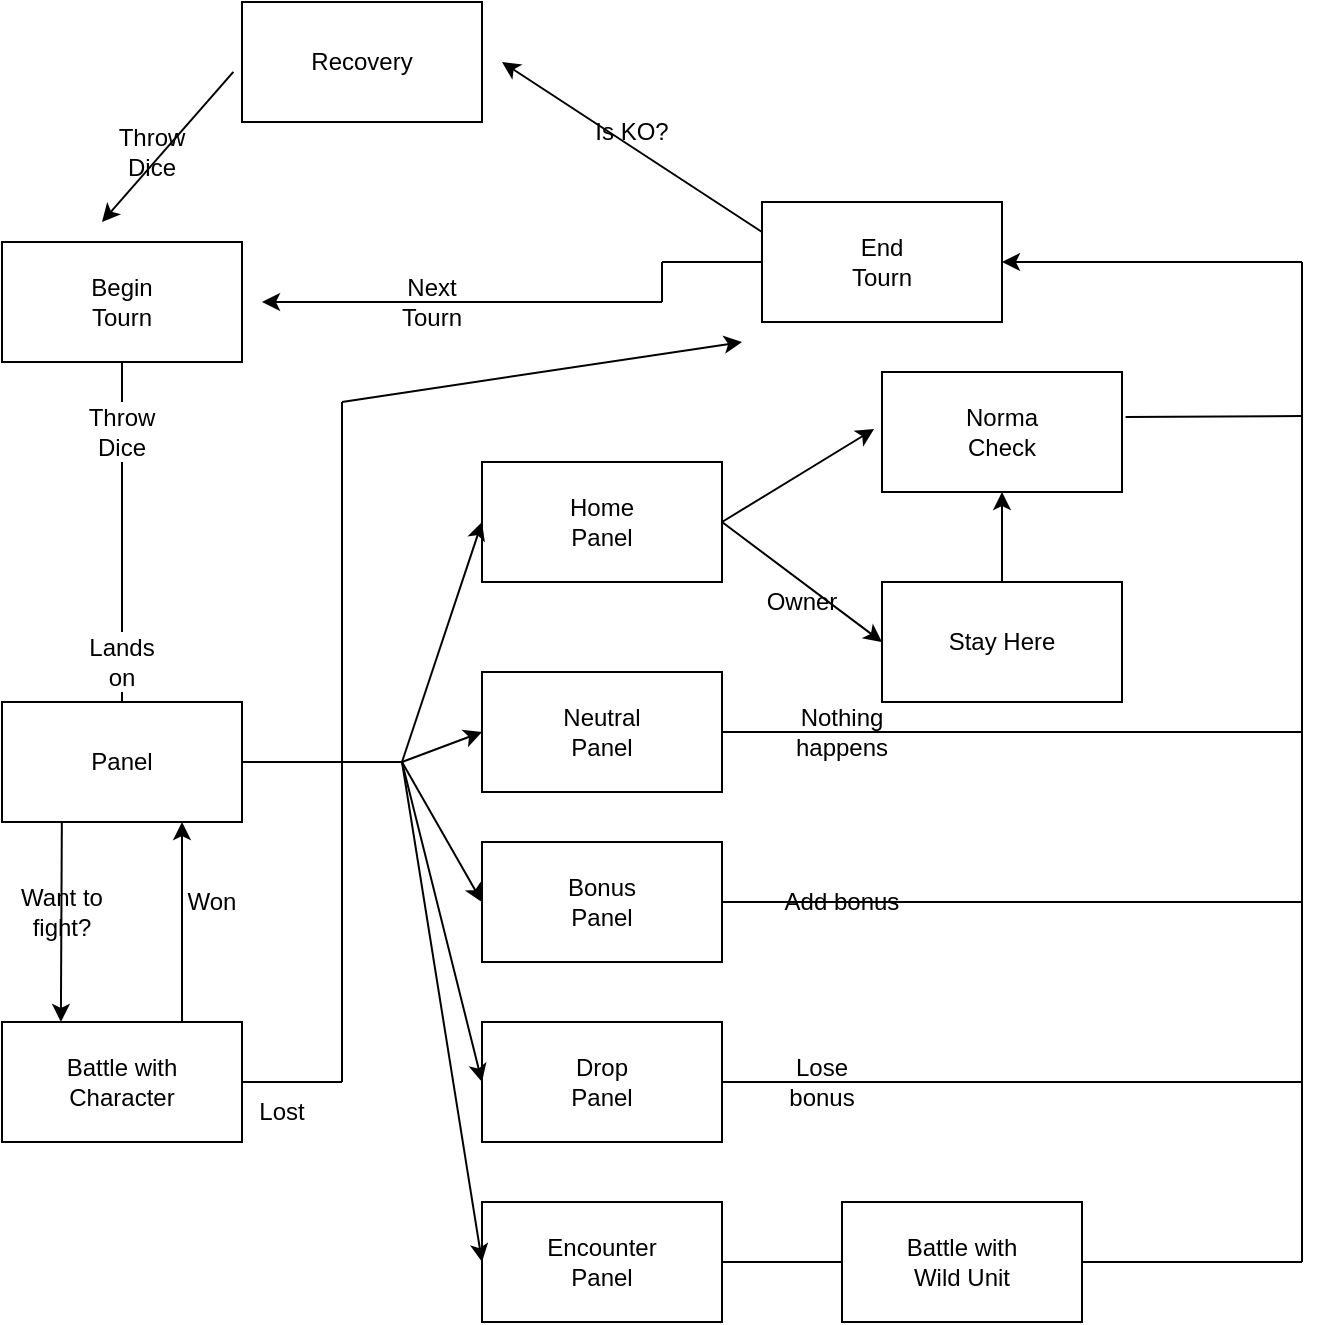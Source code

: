 <mxfile version="22.1.1" type="onedrive">
  <diagram name="Page-1" id="xDqZ-CJqX9V-QIO6dbCH">
    <mxGraphModel grid="1" page="1" gridSize="10" guides="1" tooltips="1" connect="1" arrows="1" fold="1" pageScale="1" pageWidth="850" pageHeight="1100" math="0" shadow="0">
      <root>
        <mxCell id="0" />
        <mxCell id="1" parent="0" />
        <mxCell id="--bFUMcZt9wVU4Zz0Bu6-1" value="" style="rounded=0;whiteSpace=wrap;html=1;" vertex="1" parent="1">
          <mxGeometry x="230" y="100" width="120" height="60" as="geometry" />
        </mxCell>
        <mxCell id="--bFUMcZt9wVU4Zz0Bu6-2" value="Recovery" style="text;strokeColor=none;align=center;fillColor=none;html=1;verticalAlign=middle;whiteSpace=wrap;rounded=0;" vertex="1" parent="1">
          <mxGeometry x="260" y="115" width="60" height="30" as="geometry" />
        </mxCell>
        <mxCell id="--bFUMcZt9wVU4Zz0Bu6-3" value="" style="rounded=0;whiteSpace=wrap;html=1;" vertex="1" parent="1">
          <mxGeometry x="110" y="220" width="120" height="60" as="geometry" />
        </mxCell>
        <mxCell id="--bFUMcZt9wVU4Zz0Bu6-6" value="" style="endArrow=classic;html=1;rounded=0;exitX=-0.036;exitY=0.583;exitDx=0;exitDy=0;exitPerimeter=0;" edge="1" parent="1" source="--bFUMcZt9wVU4Zz0Bu6-1">
          <mxGeometry width="50" height="50" relative="1" as="geometry">
            <mxPoint x="220" y="330" as="sourcePoint" />
            <mxPoint x="160" y="210" as="targetPoint" />
          </mxGeometry>
        </mxCell>
        <mxCell id="--bFUMcZt9wVU4Zz0Bu6-7" value="Throw Dice" style="text;strokeColor=none;align=center;fillColor=none;html=1;verticalAlign=middle;whiteSpace=wrap;rounded=0;" vertex="1" parent="1">
          <mxGeometry x="155" y="160" width="60" height="30" as="geometry" />
        </mxCell>
        <mxCell id="--bFUMcZt9wVU4Zz0Bu6-8" value="" style="rounded=0;whiteSpace=wrap;html=1;" vertex="1" parent="1">
          <mxGeometry x="350" y="435" width="120" height="60" as="geometry" />
        </mxCell>
        <mxCell id="--bFUMcZt9wVU4Zz0Bu6-10" value="Neutral Panel" style="text;strokeColor=none;align=center;fillColor=none;html=1;verticalAlign=middle;whiteSpace=wrap;rounded=0;" vertex="1" parent="1">
          <mxGeometry x="380" y="450" width="60" height="30" as="geometry" />
        </mxCell>
        <mxCell id="--bFUMcZt9wVU4Zz0Bu6-11" value="" style="rounded=0;whiteSpace=wrap;html=1;" vertex="1" parent="1">
          <mxGeometry x="350" y="330" width="120" height="60" as="geometry" />
        </mxCell>
        <mxCell id="--bFUMcZt9wVU4Zz0Bu6-12" value="Home Panel&lt;br&gt;" style="text;strokeColor=none;align=center;fillColor=none;html=1;verticalAlign=middle;whiteSpace=wrap;rounded=0;" vertex="1" parent="1">
          <mxGeometry x="380" y="345" width="60" height="30" as="geometry" />
        </mxCell>
        <mxCell id="--bFUMcZt9wVU4Zz0Bu6-13" value="Begin&lt;br&gt;Tourn" style="text;strokeColor=none;align=center;fillColor=none;html=1;verticalAlign=middle;whiteSpace=wrap;rounded=0;" vertex="1" parent="1">
          <mxGeometry x="140" y="235" width="60" height="30" as="geometry" />
        </mxCell>
        <mxCell id="--bFUMcZt9wVU4Zz0Bu6-14" value="" style="rounded=0;whiteSpace=wrap;html=1;" vertex="1" parent="1">
          <mxGeometry x="350" y="520" width="120" height="60" as="geometry" />
        </mxCell>
        <mxCell id="--bFUMcZt9wVU4Zz0Bu6-15" value="" style="rounded=0;whiteSpace=wrap;html=1;" vertex="1" parent="1">
          <mxGeometry x="350" y="610" width="120" height="60" as="geometry" />
        </mxCell>
        <mxCell id="--bFUMcZt9wVU4Zz0Bu6-16" value="" style="rounded=0;whiteSpace=wrap;html=1;" vertex="1" parent="1">
          <mxGeometry x="350" y="700" width="120" height="60" as="geometry" />
        </mxCell>
        <mxCell id="--bFUMcZt9wVU4Zz0Bu6-17" value="Bonus&lt;br&gt;Panel" style="text;strokeColor=none;align=center;fillColor=none;html=1;verticalAlign=middle;whiteSpace=wrap;rounded=0;" vertex="1" parent="1">
          <mxGeometry x="380" y="535" width="60" height="30" as="geometry" />
        </mxCell>
        <mxCell id="--bFUMcZt9wVU4Zz0Bu6-18" value="Drop&lt;br&gt;Panel" style="text;strokeColor=none;align=center;fillColor=none;html=1;verticalAlign=middle;whiteSpace=wrap;rounded=0;" vertex="1" parent="1">
          <mxGeometry x="380" y="625" width="60" height="30" as="geometry" />
        </mxCell>
        <mxCell id="--bFUMcZt9wVU4Zz0Bu6-19" value="Encounter&lt;br&gt;Panel" style="text;strokeColor=none;align=center;fillColor=none;html=1;verticalAlign=middle;whiteSpace=wrap;rounded=0;" vertex="1" parent="1">
          <mxGeometry x="380" y="715" width="60" height="30" as="geometry" />
        </mxCell>
        <mxCell id="--bFUMcZt9wVU4Zz0Bu6-20" value="" style="endArrow=none;html=1;rounded=0;entryX=0.5;entryY=1;entryDx=0;entryDy=0;" edge="1" parent="1" source="--bFUMcZt9wVU4Zz0Bu6-27" target="--bFUMcZt9wVU4Zz0Bu6-3">
          <mxGeometry width="50" height="50" relative="1" as="geometry">
            <mxPoint x="170" y="730" as="sourcePoint" />
            <mxPoint x="290" y="420" as="targetPoint" />
          </mxGeometry>
        </mxCell>
        <mxCell id="--bFUMcZt9wVU4Zz0Bu6-29" value="" style="endArrow=none;html=1;rounded=0;entryX=0.5;entryY=1;entryDx=0;entryDy=0;" edge="1" parent="1" source="--bFUMcZt9wVU4Zz0Bu6-48" target="--bFUMcZt9wVU4Zz0Bu6-27">
          <mxGeometry width="50" height="50" relative="1" as="geometry">
            <mxPoint x="170" y="450" as="sourcePoint" />
            <mxPoint x="170" y="280" as="targetPoint" />
          </mxGeometry>
        </mxCell>
        <mxCell id="--bFUMcZt9wVU4Zz0Bu6-27" value="Throw Dice" style="text;strokeColor=none;align=center;fillColor=none;html=1;verticalAlign=middle;whiteSpace=wrap;rounded=0;" vertex="1" parent="1">
          <mxGeometry x="140" y="300" width="60" height="30" as="geometry" />
        </mxCell>
        <mxCell id="--bFUMcZt9wVU4Zz0Bu6-39" value="" style="rounded=0;whiteSpace=wrap;html=1;" vertex="1" parent="1">
          <mxGeometry x="490" y="200" width="120" height="60" as="geometry" />
        </mxCell>
        <mxCell id="--bFUMcZt9wVU4Zz0Bu6-40" value="End&lt;br&gt;Tourn" style="text;strokeColor=none;align=center;fillColor=none;html=1;verticalAlign=middle;whiteSpace=wrap;rounded=0;" vertex="1" parent="1">
          <mxGeometry x="520" y="215" width="60" height="30" as="geometry" />
        </mxCell>
        <mxCell id="--bFUMcZt9wVU4Zz0Bu6-42" value="" style="endArrow=classic;html=1;rounded=0;" edge="1" parent="1">
          <mxGeometry width="50" height="50" relative="1" as="geometry">
            <mxPoint x="440" y="250" as="sourcePoint" />
            <mxPoint x="240" y="250" as="targetPoint" />
          </mxGeometry>
        </mxCell>
        <mxCell id="--bFUMcZt9wVU4Zz0Bu6-52" value="Next&lt;br&gt;Tourn" style="text;strokeColor=none;align=center;fillColor=none;html=1;verticalAlign=middle;whiteSpace=wrap;rounded=0;" vertex="1" parent="1">
          <mxGeometry x="295" y="235" width="60" height="30" as="geometry" />
        </mxCell>
        <mxCell id="--bFUMcZt9wVU4Zz0Bu6-55" value="" style="endArrow=none;html=1;rounded=0;entryX=0;entryY=0.5;entryDx=0;entryDy=0;" edge="1" parent="1" target="--bFUMcZt9wVU4Zz0Bu6-39">
          <mxGeometry width="50" height="50" relative="1" as="geometry">
            <mxPoint x="440" y="230" as="sourcePoint" />
            <mxPoint x="440" y="390" as="targetPoint" />
          </mxGeometry>
        </mxCell>
        <mxCell id="--bFUMcZt9wVU4Zz0Bu6-56" value="" style="endArrow=none;html=1;rounded=0;" edge="1" parent="1">
          <mxGeometry width="50" height="50" relative="1" as="geometry">
            <mxPoint x="440" y="250" as="sourcePoint" />
            <mxPoint x="440" y="230" as="targetPoint" />
          </mxGeometry>
        </mxCell>
        <mxCell id="--bFUMcZt9wVU4Zz0Bu6-57" value="" style="rounded=0;whiteSpace=wrap;html=1;" vertex="1" parent="1">
          <mxGeometry x="110" y="450" width="120" height="60" as="geometry" />
        </mxCell>
        <mxCell id="--bFUMcZt9wVU4Zz0Bu6-58" value="" style="rounded=0;whiteSpace=wrap;html=1;" vertex="1" parent="1">
          <mxGeometry x="110" y="610" width="120" height="60" as="geometry" />
        </mxCell>
        <mxCell id="--bFUMcZt9wVU4Zz0Bu6-59" value="Battle with&lt;br&gt;Character" style="text;html=1;strokeColor=none;fillColor=none;align=center;verticalAlign=middle;whiteSpace=wrap;rounded=0;" vertex="1" parent="1">
          <mxGeometry x="140" y="625" width="60" height="30" as="geometry" />
        </mxCell>
        <mxCell id="--bFUMcZt9wVU4Zz0Bu6-60" value="" style="rounded=0;whiteSpace=wrap;html=1;" vertex="1" parent="1">
          <mxGeometry x="530" y="700" width="120" height="60" as="geometry" />
        </mxCell>
        <mxCell id="--bFUMcZt9wVU4Zz0Bu6-61" value="Battle with&lt;br&gt;Wild Unit" style="text;html=1;strokeColor=none;fillColor=none;align=center;verticalAlign=middle;whiteSpace=wrap;rounded=0;" vertex="1" parent="1">
          <mxGeometry x="560" y="715" width="60" height="30" as="geometry" />
        </mxCell>
        <mxCell id="--bFUMcZt9wVU4Zz0Bu6-62" value="" style="rounded=0;whiteSpace=wrap;html=1;" vertex="1" parent="1">
          <mxGeometry x="550" y="285" width="120" height="60" as="geometry" />
        </mxCell>
        <mxCell id="--bFUMcZt9wVU4Zz0Bu6-63" value="Norma&lt;br&gt;Check" style="text;html=1;strokeColor=none;fillColor=none;align=center;verticalAlign=middle;whiteSpace=wrap;rounded=0;" vertex="1" parent="1">
          <mxGeometry x="580" y="300" width="60" height="30" as="geometry" />
        </mxCell>
        <mxCell id="--bFUMcZt9wVU4Zz0Bu6-64" value="" style="rounded=0;whiteSpace=wrap;html=1;" vertex="1" parent="1">
          <mxGeometry x="550" y="390" width="120" height="60" as="geometry" />
        </mxCell>
        <mxCell id="--bFUMcZt9wVU4Zz0Bu6-65" value="Stay Here" style="text;html=1;strokeColor=none;fillColor=none;align=center;verticalAlign=middle;whiteSpace=wrap;rounded=0;" vertex="1" parent="1">
          <mxGeometry x="580" y="405" width="60" height="30" as="geometry" />
        </mxCell>
        <mxCell id="--bFUMcZt9wVU4Zz0Bu6-68" value="" style="endArrow=none;html=1;rounded=0;entryX=0.5;entryY=1;entryDx=0;entryDy=0;" edge="1" parent="1" target="--bFUMcZt9wVU4Zz0Bu6-48">
          <mxGeometry width="50" height="50" relative="1" as="geometry">
            <mxPoint x="170" y="450" as="sourcePoint" />
            <mxPoint x="170" y="330" as="targetPoint" />
          </mxGeometry>
        </mxCell>
        <mxCell id="--bFUMcZt9wVU4Zz0Bu6-48" value="Lands&lt;br&gt;on" style="text;strokeColor=none;align=center;fillColor=none;html=1;verticalAlign=middle;whiteSpace=wrap;rounded=0;" vertex="1" parent="1">
          <mxGeometry x="155" y="415" width="30" height="30" as="geometry" />
        </mxCell>
        <mxCell id="--bFUMcZt9wVU4Zz0Bu6-69" value="" style="endArrow=classic;html=1;rounded=0;exitX=0.5;exitY=1;exitDx=0;exitDy=0;" edge="1" parent="1">
          <mxGeometry width="50" height="50" relative="1" as="geometry">
            <mxPoint x="139.92" y="510" as="sourcePoint" />
            <mxPoint x="139.44" y="610" as="targetPoint" />
          </mxGeometry>
        </mxCell>
        <mxCell id="--bFUMcZt9wVU4Zz0Bu6-73" value="Want to fight?" style="text;html=1;strokeColor=none;fillColor=none;align=center;verticalAlign=middle;whiteSpace=wrap;rounded=0;" vertex="1" parent="1">
          <mxGeometry x="110" y="540" width="60" height="30" as="geometry" />
        </mxCell>
        <mxCell id="--bFUMcZt9wVU4Zz0Bu6-77" value="" style="endArrow=classic;html=1;rounded=0;exitX=0;exitY=0.25;exitDx=0;exitDy=0;" edge="1" parent="1" source="--bFUMcZt9wVU4Zz0Bu6-39">
          <mxGeometry width="50" height="50" relative="1" as="geometry">
            <mxPoint x="430" y="400" as="sourcePoint" />
            <mxPoint x="360" y="130" as="targetPoint" />
          </mxGeometry>
        </mxCell>
        <mxCell id="--bFUMcZt9wVU4Zz0Bu6-78" value="Panel" style="text;html=1;strokeColor=none;fillColor=none;align=center;verticalAlign=middle;whiteSpace=wrap;rounded=0;" vertex="1" parent="1">
          <mxGeometry x="140" y="465" width="60" height="30" as="geometry" />
        </mxCell>
        <mxCell id="--bFUMcZt9wVU4Zz0Bu6-80" value="Is KO?" style="text;strokeColor=none;align=center;fillColor=none;html=1;verticalAlign=middle;whiteSpace=wrap;rounded=0;" vertex="1" parent="1">
          <mxGeometry x="395" y="150" width="60" height="30" as="geometry" />
        </mxCell>
        <mxCell id="--bFUMcZt9wVU4Zz0Bu6-81" value="" style="endArrow=classic;html=1;rounded=0;exitX=1;exitY=0.5;exitDx=0;exitDy=0;entryX=0;entryY=0.5;entryDx=0;entryDy=0;" edge="1" parent="1" source="--bFUMcZt9wVU4Zz0Bu6-11" target="--bFUMcZt9wVU4Zz0Bu6-64">
          <mxGeometry width="50" height="50" relative="1" as="geometry">
            <mxPoint x="430" y="540" as="sourcePoint" />
            <mxPoint x="540" y="470" as="targetPoint" />
          </mxGeometry>
        </mxCell>
        <mxCell id="--bFUMcZt9wVU4Zz0Bu6-82" value="" style="endArrow=classic;html=1;rounded=0;entryX=1;entryY=0.5;entryDx=0;entryDy=0;" edge="1" parent="1" target="--bFUMcZt9wVU4Zz0Bu6-39">
          <mxGeometry width="50" height="50" relative="1" as="geometry">
            <mxPoint x="760" y="230" as="sourcePoint" />
            <mxPoint x="480" y="490" as="targetPoint" />
          </mxGeometry>
        </mxCell>
        <mxCell id="--bFUMcZt9wVU4Zz0Bu6-83" value="" style="endArrow=none;html=1;rounded=0;" edge="1" parent="1">
          <mxGeometry width="50" height="50" relative="1" as="geometry">
            <mxPoint x="760" y="730" as="sourcePoint" />
            <mxPoint x="760" y="230" as="targetPoint" />
          </mxGeometry>
        </mxCell>
        <mxCell id="--bFUMcZt9wVU4Zz0Bu6-86" value="" style="endArrow=none;html=1;rounded=0;exitX=1;exitY=0.5;exitDx=0;exitDy=0;" edge="1" parent="1" source="--bFUMcZt9wVU4Zz0Bu6-60">
          <mxGeometry width="50" height="50" relative="1" as="geometry">
            <mxPoint x="430" y="540" as="sourcePoint" />
            <mxPoint x="760" y="730" as="targetPoint" />
          </mxGeometry>
        </mxCell>
        <mxCell id="--bFUMcZt9wVU4Zz0Bu6-87" value="" style="endArrow=none;html=1;rounded=0;entryX=0;entryY=0.5;entryDx=0;entryDy=0;exitX=1;exitY=0.5;exitDx=0;exitDy=0;" edge="1" parent="1" source="--bFUMcZt9wVU4Zz0Bu6-16" target="--bFUMcZt9wVU4Zz0Bu6-60">
          <mxGeometry width="50" height="50" relative="1" as="geometry">
            <mxPoint x="430" y="540" as="sourcePoint" />
            <mxPoint x="480" y="490" as="targetPoint" />
          </mxGeometry>
        </mxCell>
        <mxCell id="--bFUMcZt9wVU4Zz0Bu6-88" value="" style="endArrow=none;html=1;rounded=0;exitX=1;exitY=0.5;exitDx=0;exitDy=0;" edge="1" parent="1" source="--bFUMcZt9wVU4Zz0Bu6-15">
          <mxGeometry width="50" height="50" relative="1" as="geometry">
            <mxPoint x="430" y="540" as="sourcePoint" />
            <mxPoint x="760" y="640" as="targetPoint" />
          </mxGeometry>
        </mxCell>
        <mxCell id="--bFUMcZt9wVU4Zz0Bu6-89" value="" style="endArrow=none;html=1;rounded=0;exitX=1.015;exitY=0.374;exitDx=0;exitDy=0;exitPerimeter=0;" edge="1" parent="1" source="--bFUMcZt9wVU4Zz0Bu6-62">
          <mxGeometry width="50" height="50" relative="1" as="geometry">
            <mxPoint x="430" y="540" as="sourcePoint" />
            <mxPoint x="760" y="307" as="targetPoint" />
          </mxGeometry>
        </mxCell>
        <mxCell id="--bFUMcZt9wVU4Zz0Bu6-92" value="" style="endArrow=none;html=1;rounded=0;exitX=1;exitY=0.5;exitDx=0;exitDy=0;" edge="1" parent="1" source="--bFUMcZt9wVU4Zz0Bu6-14">
          <mxGeometry width="50" height="50" relative="1" as="geometry">
            <mxPoint x="430" y="540" as="sourcePoint" />
            <mxPoint x="760" y="550" as="targetPoint" />
          </mxGeometry>
        </mxCell>
        <mxCell id="--bFUMcZt9wVU4Zz0Bu6-93" value="" style="endArrow=none;html=1;rounded=0;exitX=1;exitY=0.5;exitDx=0;exitDy=0;" edge="1" parent="1" source="--bFUMcZt9wVU4Zz0Bu6-8">
          <mxGeometry width="50" height="50" relative="1" as="geometry">
            <mxPoint x="430" y="540" as="sourcePoint" />
            <mxPoint x="760" y="465" as="targetPoint" />
          </mxGeometry>
        </mxCell>
        <mxCell id="--bFUMcZt9wVU4Zz0Bu6-95" value="" style="endArrow=classic;html=1;rounded=0;entryX=0.75;entryY=1;entryDx=0;entryDy=0;exitX=0.75;exitY=0;exitDx=0;exitDy=0;" edge="1" parent="1" source="--bFUMcZt9wVU4Zz0Bu6-58" target="--bFUMcZt9wVU4Zz0Bu6-57">
          <mxGeometry width="50" height="50" relative="1" as="geometry">
            <mxPoint x="200" y="600" as="sourcePoint" />
            <mxPoint x="200" y="520" as="targetPoint" />
          </mxGeometry>
        </mxCell>
        <mxCell id="--bFUMcZt9wVU4Zz0Bu6-96" value="Won" style="text;html=1;strokeColor=none;fillColor=none;align=center;verticalAlign=middle;whiteSpace=wrap;rounded=0;" vertex="1" parent="1">
          <mxGeometry x="185" y="535" width="60" height="30" as="geometry" />
        </mxCell>
        <mxCell id="--bFUMcZt9wVU4Zz0Bu6-98" value="" style="endArrow=classic;html=1;rounded=0;" edge="1" parent="1">
          <mxGeometry width="50" height="50" relative="1" as="geometry">
            <mxPoint x="280" y="300" as="sourcePoint" />
            <mxPoint x="480" y="270" as="targetPoint" />
          </mxGeometry>
        </mxCell>
        <mxCell id="--bFUMcZt9wVU4Zz0Bu6-99" value="" style="endArrow=none;html=1;rounded=0;" edge="1" parent="1">
          <mxGeometry width="50" height="50" relative="1" as="geometry">
            <mxPoint x="280" y="640" as="sourcePoint" />
            <mxPoint x="280" y="300" as="targetPoint" />
          </mxGeometry>
        </mxCell>
        <mxCell id="--bFUMcZt9wVU4Zz0Bu6-100" value="" style="endArrow=none;html=1;rounded=0;exitX=1;exitY=0.5;exitDx=0;exitDy=0;" edge="1" parent="1" source="--bFUMcZt9wVU4Zz0Bu6-58">
          <mxGeometry width="50" height="50" relative="1" as="geometry">
            <mxPoint x="430" y="440" as="sourcePoint" />
            <mxPoint x="280" y="640" as="targetPoint" />
          </mxGeometry>
        </mxCell>
        <mxCell id="--bFUMcZt9wVU4Zz0Bu6-101" value="Lost" style="text;html=1;strokeColor=none;fillColor=none;align=center;verticalAlign=middle;whiteSpace=wrap;rounded=0;" vertex="1" parent="1">
          <mxGeometry x="220" y="640" width="60" height="30" as="geometry" />
        </mxCell>
        <mxCell id="--bFUMcZt9wVU4Zz0Bu6-102" value="" style="endArrow=none;html=1;rounded=0;exitX=1;exitY=0.5;exitDx=0;exitDy=0;" edge="1" parent="1" source="--bFUMcZt9wVU4Zz0Bu6-57">
          <mxGeometry width="50" height="50" relative="1" as="geometry">
            <mxPoint x="430" y="440" as="sourcePoint" />
            <mxPoint x="310" y="480" as="targetPoint" />
          </mxGeometry>
        </mxCell>
        <mxCell id="--bFUMcZt9wVU4Zz0Bu6-103" value="" style="endArrow=classic;html=1;rounded=0;entryX=0;entryY=0.5;entryDx=0;entryDy=0;" edge="1" parent="1" target="--bFUMcZt9wVU4Zz0Bu6-11">
          <mxGeometry width="50" height="50" relative="1" as="geometry">
            <mxPoint x="310" y="480" as="sourcePoint" />
            <mxPoint x="480" y="390" as="targetPoint" />
          </mxGeometry>
        </mxCell>
        <mxCell id="--bFUMcZt9wVU4Zz0Bu6-104" value="" style="endArrow=classic;html=1;rounded=0;entryX=0;entryY=0.5;entryDx=0;entryDy=0;" edge="1" parent="1" target="--bFUMcZt9wVU4Zz0Bu6-8">
          <mxGeometry width="50" height="50" relative="1" as="geometry">
            <mxPoint x="310" y="480" as="sourcePoint" />
            <mxPoint x="480" y="390" as="targetPoint" />
          </mxGeometry>
        </mxCell>
        <mxCell id="--bFUMcZt9wVU4Zz0Bu6-106" value="" style="endArrow=classic;html=1;rounded=0;entryX=0;entryY=0.5;entryDx=0;entryDy=0;" edge="1" parent="1" target="--bFUMcZt9wVU4Zz0Bu6-14">
          <mxGeometry width="50" height="50" relative="1" as="geometry">
            <mxPoint x="310" y="480" as="sourcePoint" />
            <mxPoint x="480" y="390" as="targetPoint" />
          </mxGeometry>
        </mxCell>
        <mxCell id="--bFUMcZt9wVU4Zz0Bu6-107" value="" style="endArrow=classic;html=1;rounded=0;entryX=0;entryY=0.5;entryDx=0;entryDy=0;" edge="1" parent="1" target="--bFUMcZt9wVU4Zz0Bu6-15">
          <mxGeometry width="50" height="50" relative="1" as="geometry">
            <mxPoint x="310" y="480" as="sourcePoint" />
            <mxPoint x="480" y="390" as="targetPoint" />
          </mxGeometry>
        </mxCell>
        <mxCell id="--bFUMcZt9wVU4Zz0Bu6-108" value="" style="endArrow=classic;html=1;rounded=0;entryX=0;entryY=0.5;entryDx=0;entryDy=0;" edge="1" parent="1" target="--bFUMcZt9wVU4Zz0Bu6-16">
          <mxGeometry width="50" height="50" relative="1" as="geometry">
            <mxPoint x="310" y="480" as="sourcePoint" />
            <mxPoint x="480" y="390" as="targetPoint" />
          </mxGeometry>
        </mxCell>
        <mxCell id="--bFUMcZt9wVU4Zz0Bu6-109" value="Owner" style="text;html=1;strokeColor=none;fillColor=none;align=center;verticalAlign=middle;whiteSpace=wrap;rounded=0;" vertex="1" parent="1">
          <mxGeometry x="480" y="385" width="60" height="30" as="geometry" />
        </mxCell>
        <mxCell id="--bFUMcZt9wVU4Zz0Bu6-110" value="" style="endArrow=classic;html=1;rounded=0;entryX=-0.033;entryY=0.476;entryDx=0;entryDy=0;entryPerimeter=0;" edge="1" parent="1" target="--bFUMcZt9wVU4Zz0Bu6-62">
          <mxGeometry width="50" height="50" relative="1" as="geometry">
            <mxPoint x="470" y="360" as="sourcePoint" />
            <mxPoint x="630" y="420" as="targetPoint" />
          </mxGeometry>
        </mxCell>
        <mxCell id="--bFUMcZt9wVU4Zz0Bu6-111" value="" style="endArrow=classic;html=1;rounded=0;entryX=0.5;entryY=1;entryDx=0;entryDy=0;exitX=0.5;exitY=0;exitDx=0;exitDy=0;" edge="1" parent="1" source="--bFUMcZt9wVU4Zz0Bu6-64" target="--bFUMcZt9wVU4Zz0Bu6-62">
          <mxGeometry width="50" height="50" relative="1" as="geometry">
            <mxPoint x="580" y="470" as="sourcePoint" />
            <mxPoint x="630" y="420" as="targetPoint" />
          </mxGeometry>
        </mxCell>
        <mxCell id="--bFUMcZt9wVU4Zz0Bu6-112" value="Nothing happens" style="text;html=1;strokeColor=none;fillColor=none;align=center;verticalAlign=middle;whiteSpace=wrap;rounded=0;" vertex="1" parent="1">
          <mxGeometry x="500" y="450" width="60" height="30" as="geometry" />
        </mxCell>
        <mxCell id="--bFUMcZt9wVU4Zz0Bu6-113" value="Add bonus" style="text;html=1;strokeColor=none;fillColor=none;align=center;verticalAlign=middle;whiteSpace=wrap;rounded=0;" vertex="1" parent="1">
          <mxGeometry x="500" y="535" width="60" height="30" as="geometry" />
        </mxCell>
        <mxCell id="--bFUMcZt9wVU4Zz0Bu6-114" value="Lose bonus" style="text;html=1;strokeColor=none;fillColor=none;align=center;verticalAlign=middle;whiteSpace=wrap;rounded=0;" vertex="1" parent="1">
          <mxGeometry x="490" y="625" width="60" height="30" as="geometry" />
        </mxCell>
      </root>
    </mxGraphModel>
  </diagram>
</mxfile>
